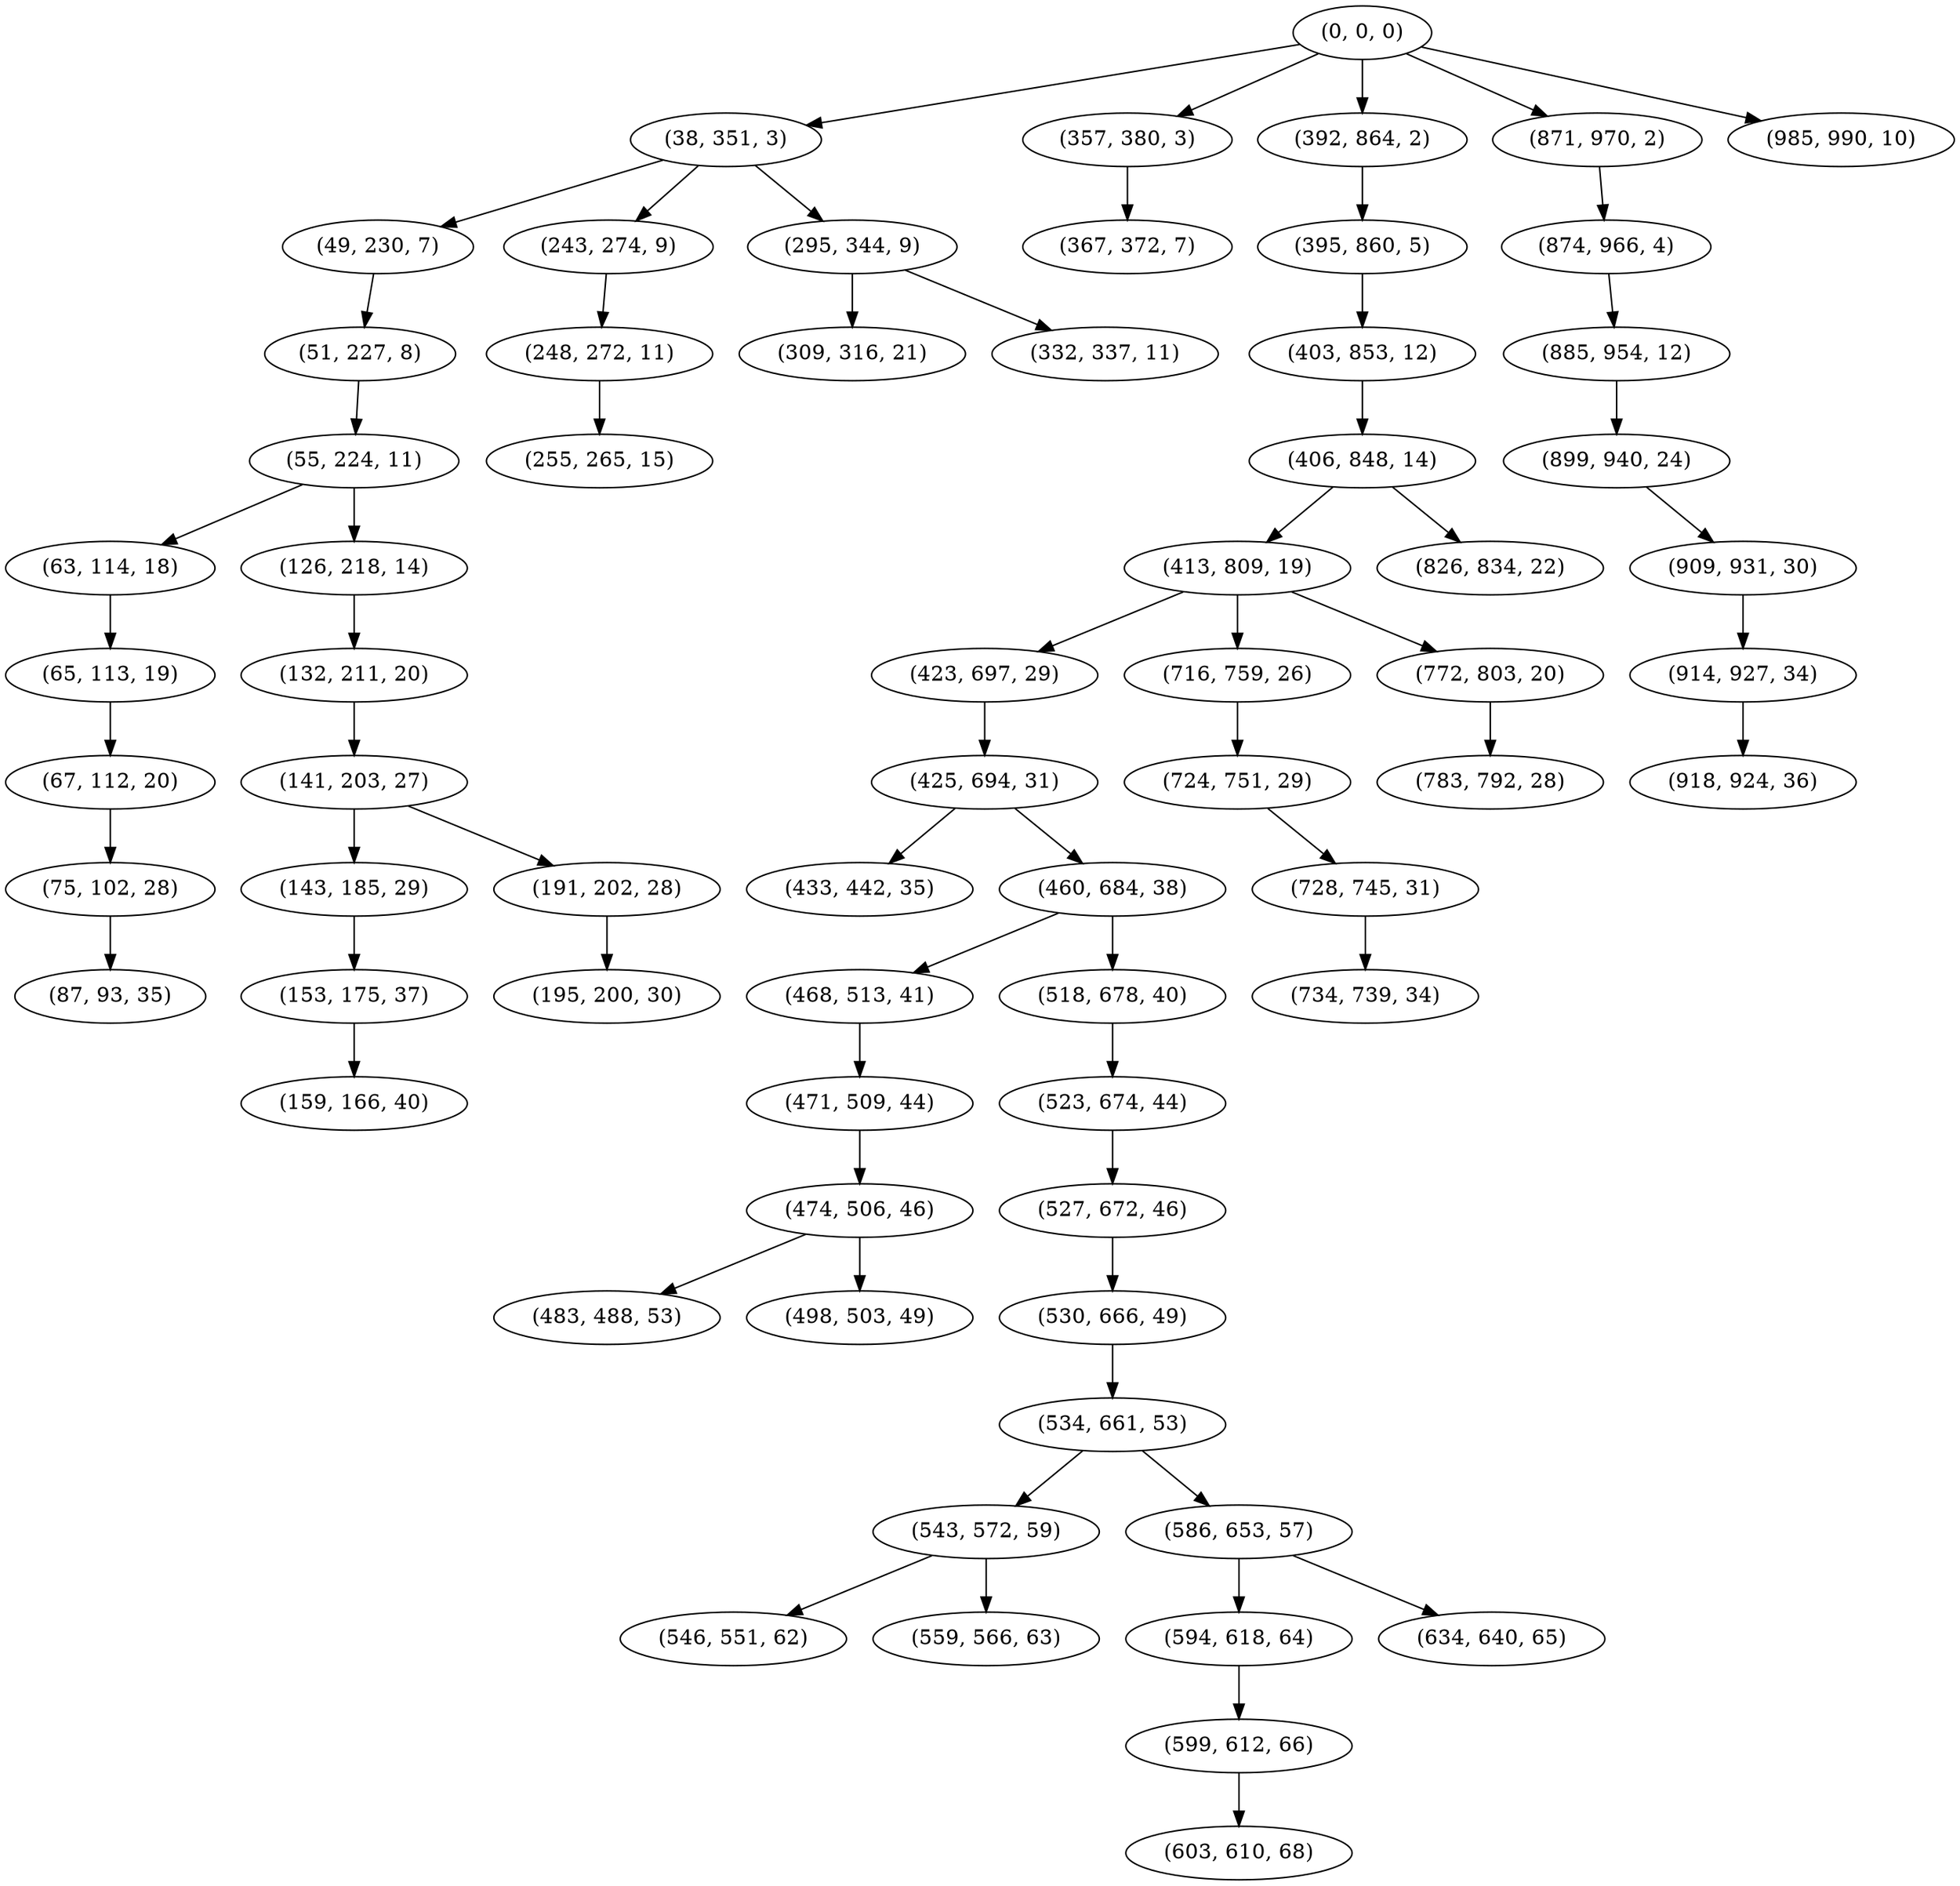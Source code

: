 digraph tree {
    "(0, 0, 0)";
    "(38, 351, 3)";
    "(49, 230, 7)";
    "(51, 227, 8)";
    "(55, 224, 11)";
    "(63, 114, 18)";
    "(65, 113, 19)";
    "(67, 112, 20)";
    "(75, 102, 28)";
    "(87, 93, 35)";
    "(126, 218, 14)";
    "(132, 211, 20)";
    "(141, 203, 27)";
    "(143, 185, 29)";
    "(153, 175, 37)";
    "(159, 166, 40)";
    "(191, 202, 28)";
    "(195, 200, 30)";
    "(243, 274, 9)";
    "(248, 272, 11)";
    "(255, 265, 15)";
    "(295, 344, 9)";
    "(309, 316, 21)";
    "(332, 337, 11)";
    "(357, 380, 3)";
    "(367, 372, 7)";
    "(392, 864, 2)";
    "(395, 860, 5)";
    "(403, 853, 12)";
    "(406, 848, 14)";
    "(413, 809, 19)";
    "(423, 697, 29)";
    "(425, 694, 31)";
    "(433, 442, 35)";
    "(460, 684, 38)";
    "(468, 513, 41)";
    "(471, 509, 44)";
    "(474, 506, 46)";
    "(483, 488, 53)";
    "(498, 503, 49)";
    "(518, 678, 40)";
    "(523, 674, 44)";
    "(527, 672, 46)";
    "(530, 666, 49)";
    "(534, 661, 53)";
    "(543, 572, 59)";
    "(546, 551, 62)";
    "(559, 566, 63)";
    "(586, 653, 57)";
    "(594, 618, 64)";
    "(599, 612, 66)";
    "(603, 610, 68)";
    "(634, 640, 65)";
    "(716, 759, 26)";
    "(724, 751, 29)";
    "(728, 745, 31)";
    "(734, 739, 34)";
    "(772, 803, 20)";
    "(783, 792, 28)";
    "(826, 834, 22)";
    "(871, 970, 2)";
    "(874, 966, 4)";
    "(885, 954, 12)";
    "(899, 940, 24)";
    "(909, 931, 30)";
    "(914, 927, 34)";
    "(918, 924, 36)";
    "(985, 990, 10)";
    "(0, 0, 0)" -> "(38, 351, 3)";
    "(0, 0, 0)" -> "(357, 380, 3)";
    "(0, 0, 0)" -> "(392, 864, 2)";
    "(0, 0, 0)" -> "(871, 970, 2)";
    "(0, 0, 0)" -> "(985, 990, 10)";
    "(38, 351, 3)" -> "(49, 230, 7)";
    "(38, 351, 3)" -> "(243, 274, 9)";
    "(38, 351, 3)" -> "(295, 344, 9)";
    "(49, 230, 7)" -> "(51, 227, 8)";
    "(51, 227, 8)" -> "(55, 224, 11)";
    "(55, 224, 11)" -> "(63, 114, 18)";
    "(55, 224, 11)" -> "(126, 218, 14)";
    "(63, 114, 18)" -> "(65, 113, 19)";
    "(65, 113, 19)" -> "(67, 112, 20)";
    "(67, 112, 20)" -> "(75, 102, 28)";
    "(75, 102, 28)" -> "(87, 93, 35)";
    "(126, 218, 14)" -> "(132, 211, 20)";
    "(132, 211, 20)" -> "(141, 203, 27)";
    "(141, 203, 27)" -> "(143, 185, 29)";
    "(141, 203, 27)" -> "(191, 202, 28)";
    "(143, 185, 29)" -> "(153, 175, 37)";
    "(153, 175, 37)" -> "(159, 166, 40)";
    "(191, 202, 28)" -> "(195, 200, 30)";
    "(243, 274, 9)" -> "(248, 272, 11)";
    "(248, 272, 11)" -> "(255, 265, 15)";
    "(295, 344, 9)" -> "(309, 316, 21)";
    "(295, 344, 9)" -> "(332, 337, 11)";
    "(357, 380, 3)" -> "(367, 372, 7)";
    "(392, 864, 2)" -> "(395, 860, 5)";
    "(395, 860, 5)" -> "(403, 853, 12)";
    "(403, 853, 12)" -> "(406, 848, 14)";
    "(406, 848, 14)" -> "(413, 809, 19)";
    "(406, 848, 14)" -> "(826, 834, 22)";
    "(413, 809, 19)" -> "(423, 697, 29)";
    "(413, 809, 19)" -> "(716, 759, 26)";
    "(413, 809, 19)" -> "(772, 803, 20)";
    "(423, 697, 29)" -> "(425, 694, 31)";
    "(425, 694, 31)" -> "(433, 442, 35)";
    "(425, 694, 31)" -> "(460, 684, 38)";
    "(460, 684, 38)" -> "(468, 513, 41)";
    "(460, 684, 38)" -> "(518, 678, 40)";
    "(468, 513, 41)" -> "(471, 509, 44)";
    "(471, 509, 44)" -> "(474, 506, 46)";
    "(474, 506, 46)" -> "(483, 488, 53)";
    "(474, 506, 46)" -> "(498, 503, 49)";
    "(518, 678, 40)" -> "(523, 674, 44)";
    "(523, 674, 44)" -> "(527, 672, 46)";
    "(527, 672, 46)" -> "(530, 666, 49)";
    "(530, 666, 49)" -> "(534, 661, 53)";
    "(534, 661, 53)" -> "(543, 572, 59)";
    "(534, 661, 53)" -> "(586, 653, 57)";
    "(543, 572, 59)" -> "(546, 551, 62)";
    "(543, 572, 59)" -> "(559, 566, 63)";
    "(586, 653, 57)" -> "(594, 618, 64)";
    "(586, 653, 57)" -> "(634, 640, 65)";
    "(594, 618, 64)" -> "(599, 612, 66)";
    "(599, 612, 66)" -> "(603, 610, 68)";
    "(716, 759, 26)" -> "(724, 751, 29)";
    "(724, 751, 29)" -> "(728, 745, 31)";
    "(728, 745, 31)" -> "(734, 739, 34)";
    "(772, 803, 20)" -> "(783, 792, 28)";
    "(871, 970, 2)" -> "(874, 966, 4)";
    "(874, 966, 4)" -> "(885, 954, 12)";
    "(885, 954, 12)" -> "(899, 940, 24)";
    "(899, 940, 24)" -> "(909, 931, 30)";
    "(909, 931, 30)" -> "(914, 927, 34)";
    "(914, 927, 34)" -> "(918, 924, 36)";
}
